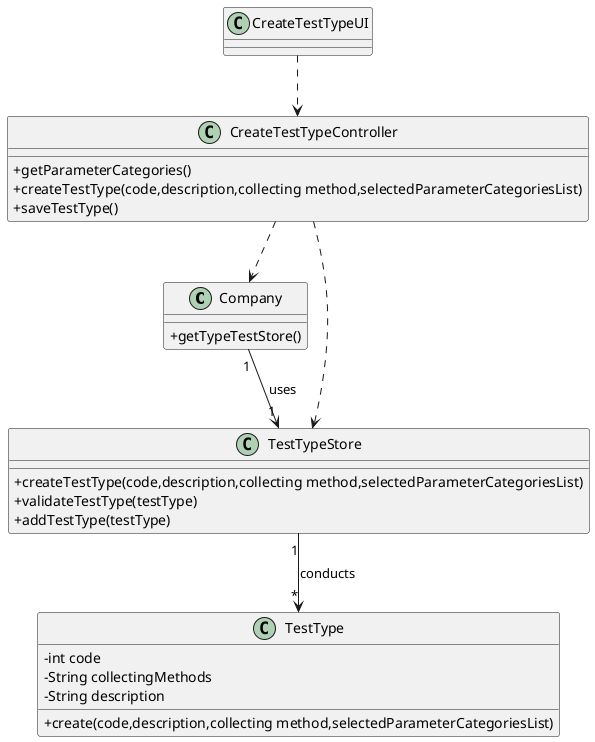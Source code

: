 @startuml
skinparam classAttributeIconSize 0

class Company{
+getTypeTestStore()
}

class CreateTestTypeUI{
}

class CreateTestTypeController{
+getParameterCategories()
+createTestType(code,description,collecting method,selectedParameterCategoriesList)
+saveTestType()
}

class TestType{
-int code
-String collectingMethods
-String description
+create(code,description,collecting method,selectedParameterCategoriesList)
}

class TestTypeStore{
+createTestType(code,description,collecting method,selectedParameterCategoriesList)
+validateTestType(testType)
+addTestType(testType)
}

CreateTestTypeUI ..> CreateTestTypeController
CreateTestTypeController ..> Company
CreateTestTypeController ..> TestTypeStore
Company"1"--> "1" TestTypeStore : uses
TestTypeStore "1"-->"*" TestType : conducts

@enduml